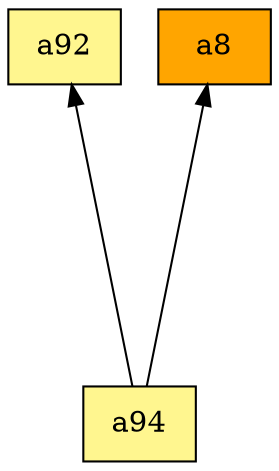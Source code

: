 digraph G {
rankdir=BT;ranksep="2.0";
"a92" [shape=record,fillcolor=khaki1,style=filled,label="{a92}"];
"a8" [shape=record,fillcolor=orange,style=filled,label="{a8}"];
"a94" [shape=record,fillcolor=khaki1,style=filled,label="{a94}"];
"a94" -> "a92"
"a94" -> "a8"
}